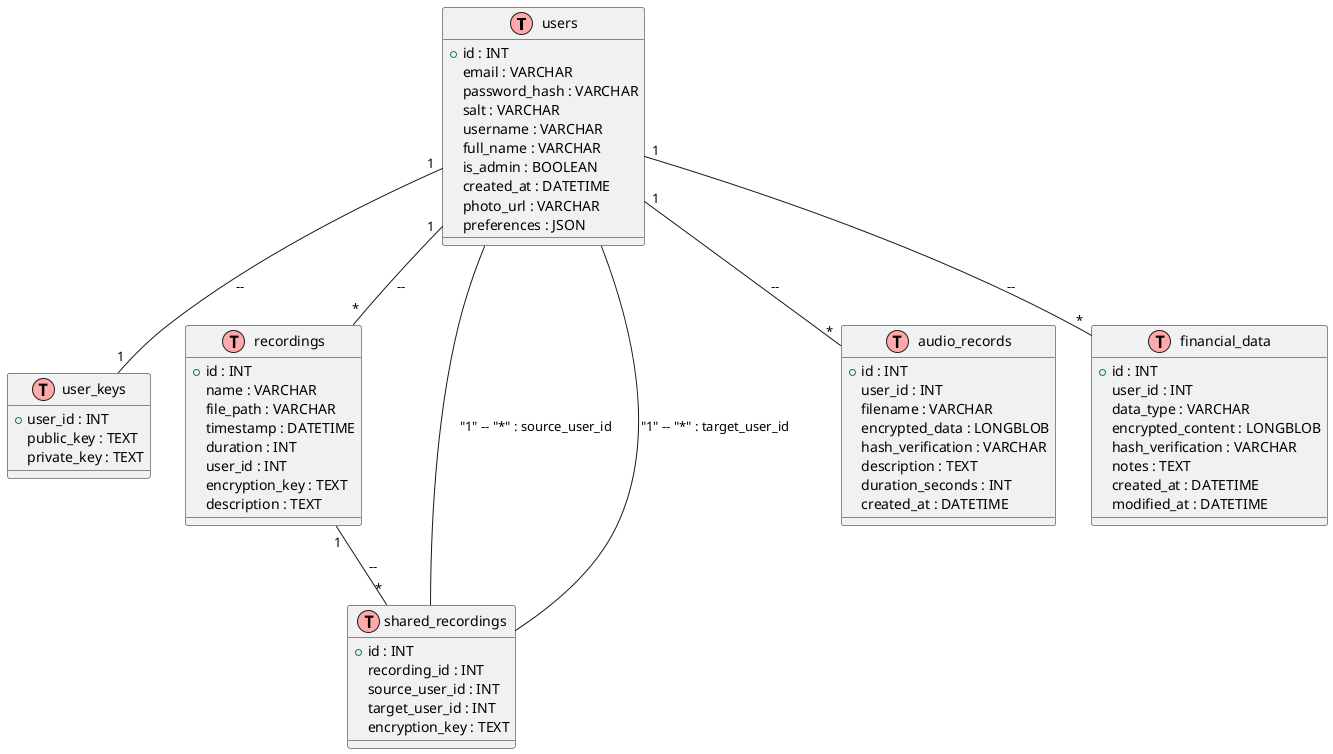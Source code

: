 @startuml
!define table(x) class x as "x" << (T,#FFAAAA) >>

' Tables

table(users) {
  +id : INT
  email : VARCHAR
  password_hash : VARCHAR
  salt : VARCHAR
  username : VARCHAR
  full_name : VARCHAR
  is_admin : BOOLEAN
  created_at : DATETIME
  photo_url : VARCHAR
  preferences : JSON
}

table(user_keys) {
  +user_id : INT
  public_key : TEXT
  private_key : TEXT
}

table(recordings) {
  +id : INT
  name : VARCHAR
  file_path : VARCHAR
  timestamp : DATETIME
  duration : INT
  user_id : INT
  encryption_key : TEXT
  description : TEXT
}

table(shared_recordings) {
  +id : INT
  recording_id : INT
  source_user_id : INT
  target_user_id : INT
  encryption_key : TEXT
}

table(audio_records) {
  +id : INT
  user_id : INT
  filename : VARCHAR
  encrypted_data : LONGBLOB
  hash_verification : VARCHAR
  description : TEXT
  duration_seconds : INT
  created_at : DATETIME
}

table(financial_data) {
  +id : INT
  user_id : INT
  data_type : VARCHAR
  encrypted_content : LONGBLOB
  hash_verification : VARCHAR
  notes : TEXT
  created_at : DATETIME
  modified_at : DATETIME
}

' Relations
users -- user_keys : "1" -- "1"
users -- recordings : "1" -- "*"
users -- audio_records : "1" -- "*"
users -- financial_data : "1" -- "*"
recordings -- shared_recordings : "1" -- "*"
users -- shared_recordings : "1" -- "*" : source_user_id
users -- shared_recordings : "1" -- "*" : target_user_id
@enduml 